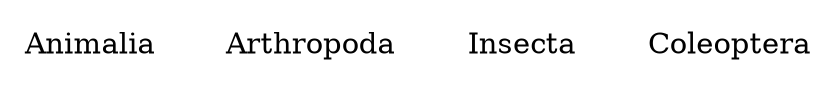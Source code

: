 digraph G {
  node [shape=plaintext]

  n0  [label="Animalia"]
  n1  [label="Arthropoda"]
  n2  [label="Insecta"]
  n3  [label="Coleoptera"]
}
